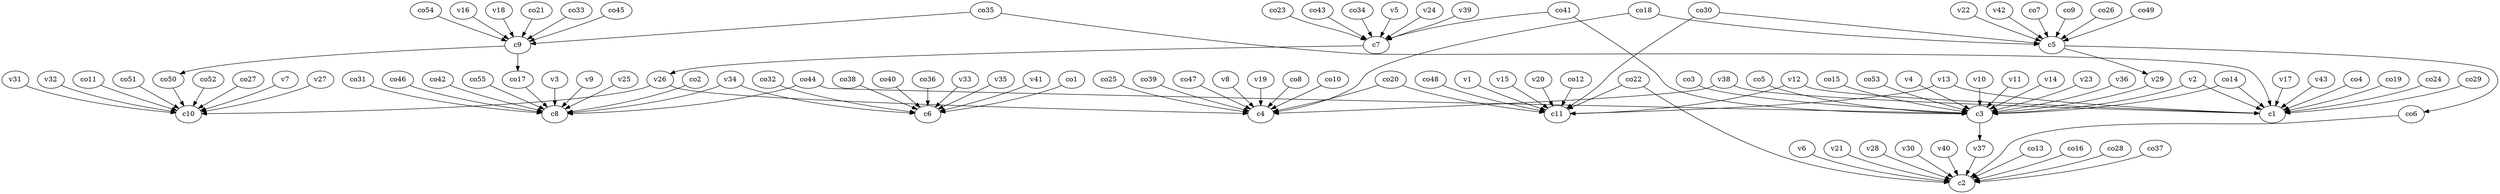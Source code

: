 strict digraph  {
c1;
c2;
c3;
c4;
c5;
c6;
c7;
c8;
c9;
c10;
c11;
v1;
v2;
v3;
v4;
v5;
v6;
v7;
v8;
v9;
v10;
v11;
v12;
v13;
v14;
v15;
v16;
v17;
v18;
v19;
v20;
v21;
v22;
v23;
v24;
v25;
v26;
v27;
v28;
v29;
v30;
v31;
v32;
v33;
v34;
v35;
v36;
v37;
v38;
v39;
v40;
v41;
v42;
v43;
co1;
co2;
co3;
co4;
co5;
co6;
co7;
co8;
co9;
co10;
co11;
co12;
co13;
co14;
co15;
co16;
co17;
co18;
co19;
co20;
co21;
co22;
co23;
co24;
co25;
co26;
co27;
co28;
co29;
co30;
co31;
co32;
co33;
co34;
co35;
co36;
co37;
co38;
co39;
co40;
co41;
co42;
co43;
co44;
co45;
co46;
co47;
co48;
co49;
co50;
co51;
co52;
co53;
co54;
co55;
c3 -> v37  [weight=1];
c5 -> v29  [weight=1];
c5 -> co6  [weight=1];
c7 -> v26  [weight=1];
c9 -> co17  [weight=1];
c9 -> co50  [weight=1];
v1 -> c11  [weight=1];
v2 -> c1  [weight=1];
v2 -> c3  [weight=1];
v3 -> c8  [weight=1];
v4 -> c3  [weight=1];
v5 -> c7  [weight=1];
v6 -> c2  [weight=1];
v7 -> c10  [weight=1];
v8 -> c4  [weight=1];
v9 -> c8  [weight=1];
v10 -> c3  [weight=1];
v11 -> c3  [weight=1];
v12 -> c11  [weight=1];
v12 -> c1  [weight=1];
v13 -> c11  [weight=1];
v13 -> c1  [weight=1];
v14 -> c3  [weight=1];
v15 -> c11  [weight=1];
v16 -> c9  [weight=1];
v17 -> c1  [weight=1];
v18 -> c9  [weight=1];
v19 -> c4  [weight=1];
v20 -> c11  [weight=1];
v21 -> c2  [weight=1];
v22 -> c5  [weight=1];
v23 -> c3  [weight=1];
v24 -> c7  [weight=1];
v25 -> c8  [weight=1];
v26 -> c4  [weight=1];
v26 -> c10  [weight=1];
v27 -> c10  [weight=1];
v28 -> c2  [weight=1];
v29 -> c3  [weight=1];
v30 -> c2  [weight=1];
v31 -> c10  [weight=1];
v32 -> c10  [weight=1];
v33 -> c6  [weight=1];
v34 -> c8  [weight=1];
v34 -> c6  [weight=1];
v35 -> c6  [weight=1];
v36 -> c3  [weight=1];
v37 -> c2  [weight=1];
v38 -> c1  [weight=1];
v38 -> c4  [weight=1];
v39 -> c7  [weight=1];
v40 -> c2  [weight=1];
v41 -> c6  [weight=1];
v42 -> c5  [weight=1];
v43 -> c1  [weight=1];
co1 -> c6  [weight=1];
co2 -> c8  [weight=1];
co3 -> c3  [weight=1];
co4 -> c1  [weight=1];
co5 -> c3  [weight=1];
co6 -> c2  [weight=1];
co7 -> c5  [weight=1];
co8 -> c4  [weight=1];
co9 -> c5  [weight=1];
co10 -> c4  [weight=1];
co11 -> c10  [weight=1];
co12 -> c11  [weight=1];
co13 -> c2  [weight=1];
co14 -> c1  [weight=1];
co14 -> c3  [weight=1];
co15 -> c3  [weight=1];
co16 -> c2  [weight=1];
co17 -> c8  [weight=1];
co18 -> c4  [weight=1];
co18 -> c5  [weight=1];
co19 -> c1  [weight=1];
co20 -> c11  [weight=1];
co20 -> c4  [weight=1];
co21 -> c9  [weight=1];
co22 -> c2  [weight=1];
co22 -> c11  [weight=1];
co23 -> c7  [weight=1];
co24 -> c1  [weight=1];
co25 -> c4  [weight=1];
co26 -> c5  [weight=1];
co27 -> c10  [weight=1];
co28 -> c2  [weight=1];
co29 -> c1  [weight=1];
co30 -> c5  [weight=1];
co30 -> c11  [weight=1];
co31 -> c8  [weight=1];
co32 -> c6  [weight=1];
co33 -> c9  [weight=1];
co34 -> c7  [weight=1];
co35 -> c9  [weight=1];
co35 -> c1  [weight=1];
co36 -> c6  [weight=1];
co37 -> c2  [weight=1];
co38 -> c6  [weight=1];
co39 -> c4  [weight=1];
co40 -> c6  [weight=1];
co41 -> c7  [weight=1];
co41 -> c3  [weight=1];
co42 -> c8  [weight=1];
co43 -> c7  [weight=1];
co44 -> c8  [weight=1];
co44 -> c3  [weight=1];
co45 -> c9  [weight=1];
co46 -> c8  [weight=1];
co47 -> c4  [weight=1];
co48 -> c11  [weight=1];
co49 -> c5  [weight=1];
co50 -> c10  [weight=1];
co51 -> c10  [weight=1];
co52 -> c10  [weight=1];
co53 -> c3  [weight=1];
co54 -> c9  [weight=1];
co55 -> c8  [weight=1];
}
